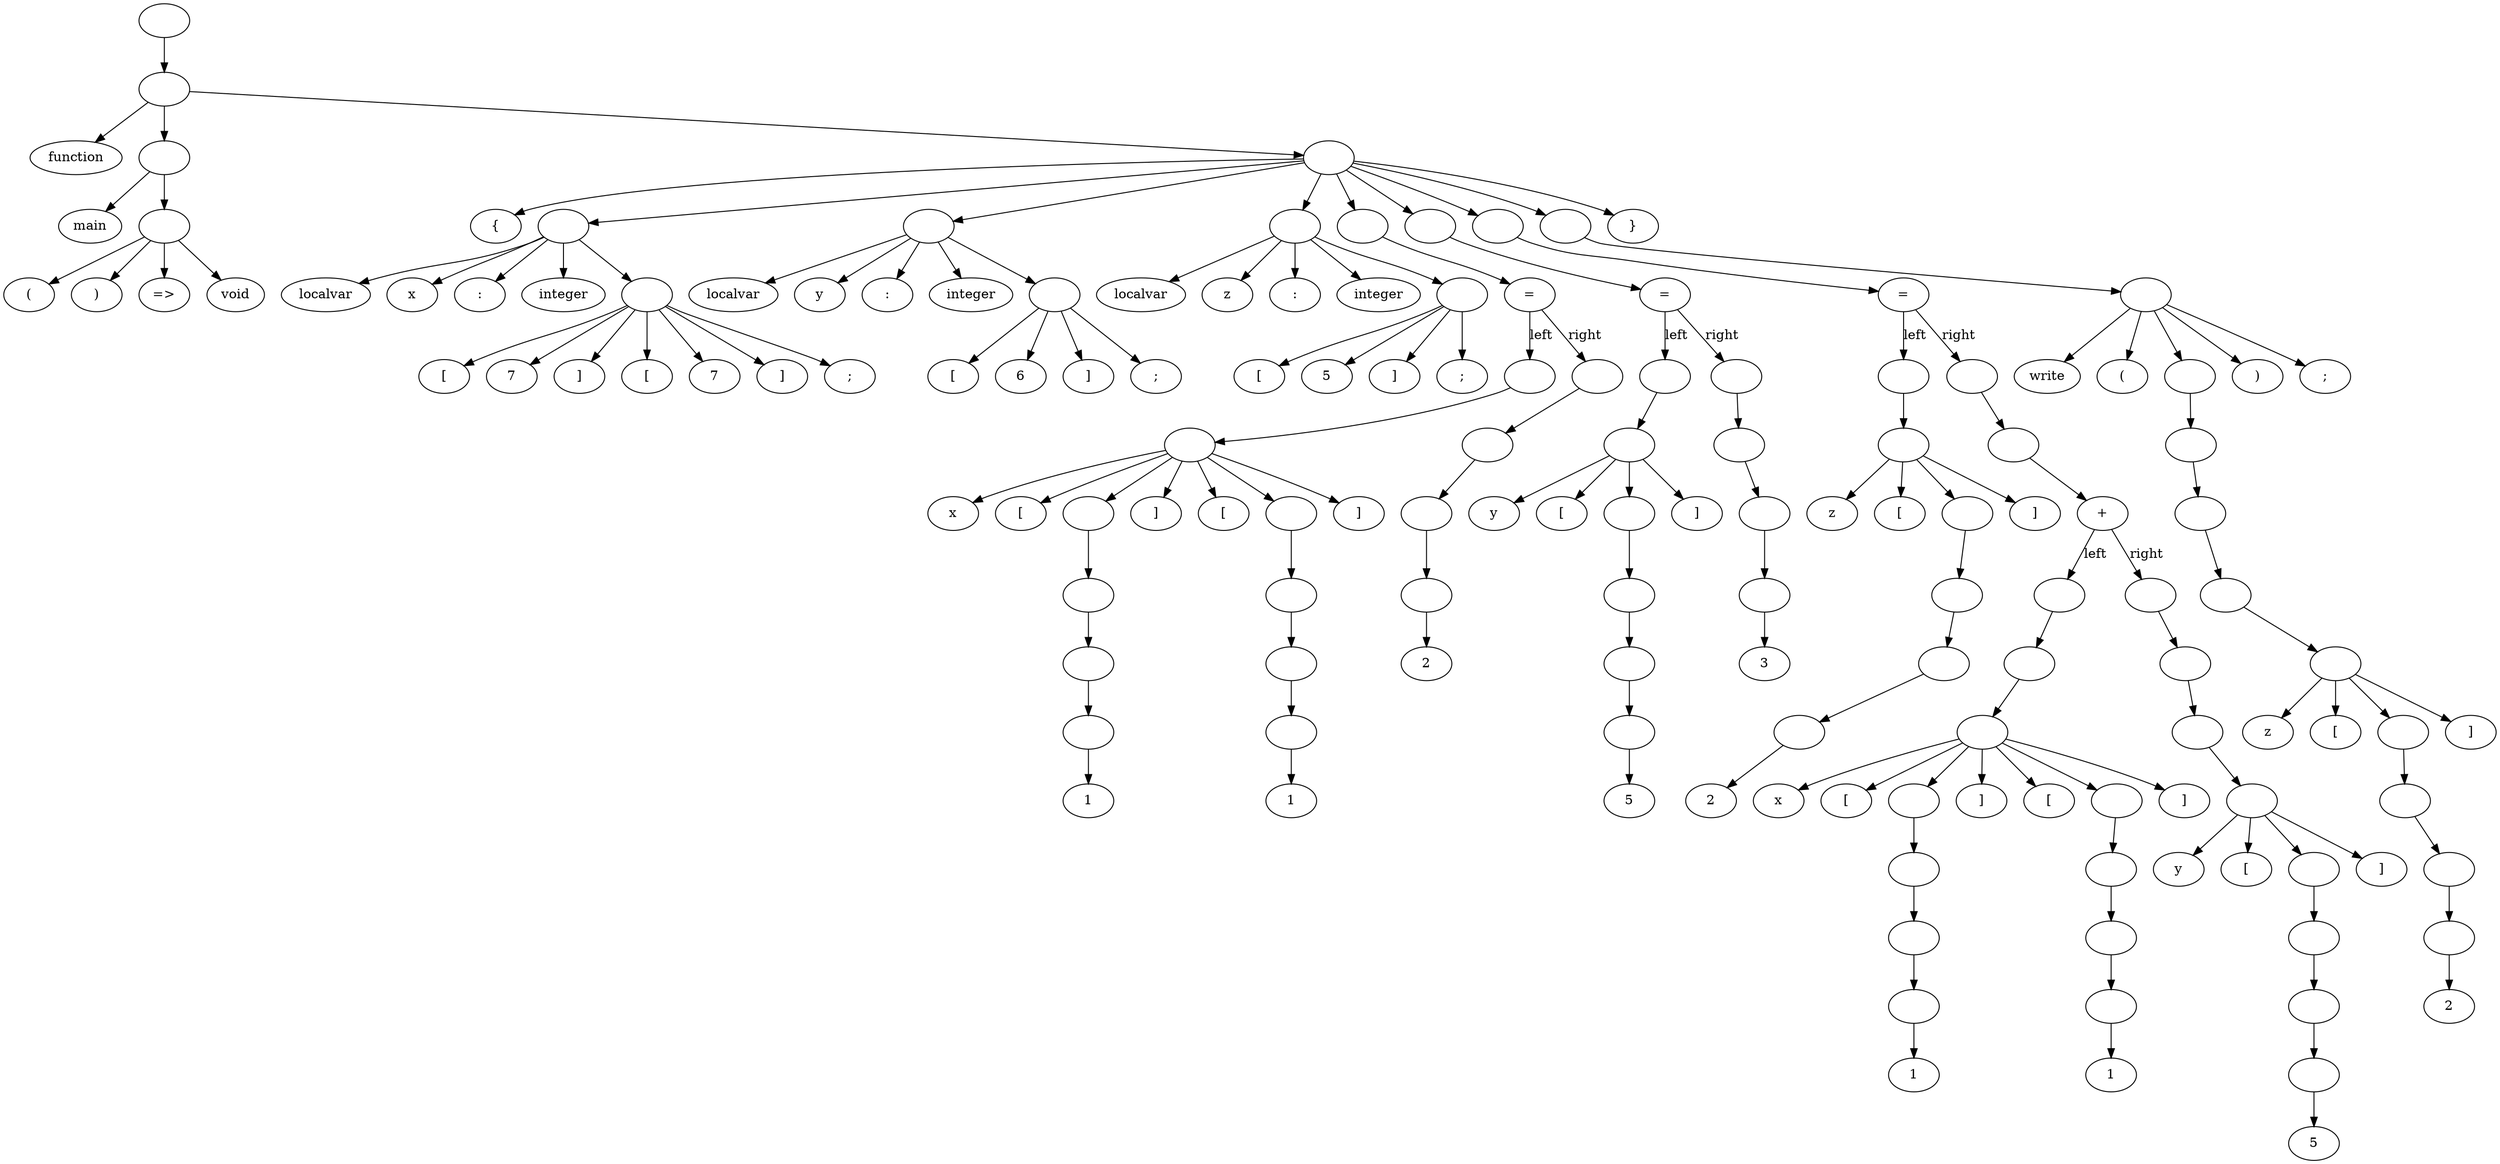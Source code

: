 digraph AST {
node55530882 [label=""]
node55530882 -> node30015890
node30015890 [label=""]
node30015890 -> node1707556
node1707556 [label="function"]
node30015890 -> node15368010
node15368010 [label=""]
node15368010 -> node4094363
node4094363 [label="main"]
node15368010 -> node36849274
node36849274 [label=""]
node36849274 -> node63208015
node63208015 [label="("]
node36849274 -> node32001227
node32001227 [label=")"]
node36849274 -> node19575591
node19575591 [label="=>"]
node36849274 -> node41962596
node41962596 [label="void"]
node30015890 -> node42119052
node42119052 [label=""]
node42119052 -> node43527150
node43527150 [label="{"]
node42119052 -> node56200037
node56200037 [label=""]
node56200037 -> node36038289
node36038289 [label="localvar"]
node56200037 -> node55909147
node55909147 [label="x"]
node56200037 -> node33420276
node33420276 [label=":"]
node56200037 -> node32347029
node32347029 [label="integer"]
node56200037 -> node22687807
node22687807 [label=""]
node22687807 -> node2863675
node2863675 [label="["]
node22687807 -> node25773083
node25773083 [label="7"]
node22687807 -> node30631159
node30631159 [label="]"]
node22687807 -> node7244975
node7244975 [label="["]
node22687807 -> node65204782
node65204782 [label="7"]
node22687807 -> node49972132
node49972132 [label="]"]
node22687807 -> node47096010
node47096010 [label=";"]
node42119052 -> node21210914
node21210914 [label=""]
node21210914 -> node56680499
node56680499 [label="localvar"]
node21210914 -> node40362448
node40362448 [label="y"]
node21210914 -> node27717712
node27717712 [label=":"]
node21210914 -> node48132822
node48132822 [label="integer"]
node21210914 -> node30542218
node30542218 [label=""]
node30542218 -> node6444509
node6444509 [label="["]
node30542218 -> node58000584
node58000584 [label="6"]
node30542218 -> node52243212
node52243212 [label="]"]
node30542218 -> node426867
node426867 [label=";"]
node42119052 -> node3841804
node3841804 [label=""]
node3841804 -> node34576242
node34576242 [label="localvar"]
node3841804 -> node42750725
node42750725 [label="z"]
node3841804 -> node49212206
node49212206 [label=":"]
node3841804 -> node40256670
node40256670 [label="integer"]
node3841804 -> node26765710
node26765710 [label=""]
node26765710 -> node39564799
node39564799 [label="["]
node26765710 -> node20538874
node20538874 [label="5"]
node26765710 -> node50632145
node50632145 [label="]"]
node26765710 -> node53036123
node53036123 [label=";"]
node42119052 -> node7563067
node7563067 [label=""]
node7563067 -> node958745
node958745 [label="="]
node958745 -> node8628710 [label="left"]
node8628710 [label=""]
node8628710 -> node10549531
node10549531 [label=""]
node10549531 -> node27836922
node27836922 [label="x"]
node10549531 -> node49205706
node49205706 [label="["]
node10549531 -> node40198173
node40198173 [label=""]
node40198173 -> node26239245
node26239245 [label=""]
node26239245 -> node34826618
node34826618 [label=""]
node34826618 -> node45004109
node45004109 [label=""]
node45004109 -> node2383799
node2383799 [label="1"]
node10549531 -> node21454193
node21454193 [label="]"]
node10549531 -> node58870012
node58870012 [label="["]
node10549531 -> node60068066
node60068066 [label=""]
node60068066 -> node3741682
node3741682 [label=""]
node3741682 -> node33675143
node33675143 [label=""]
node33675143 -> node34640832
node34640832 [label=""]
node34640832 -> node43332040
node43332040 [label="1"]
node10549531 -> node54444047
node54444047 [label="]"]
node958745 -> node20234383 [label="right"]
node20234383 [label=""]
node20234383 -> node47891719
node47891719 [label=""]
node47891719 -> node28372289
node28372289 [label=""]
node28372289 -> node54024015
node54024015 [label=""]
node54024015 -> node16454088
node16454088 [label="2"]
node42119052 -> node13869071
node13869071 [label=""]
node13869071 -> node57712780
node57712780 [label="="]
node57712780 -> node49652976 [label="left"]
node49652976 [label=""]
node49652976 -> node44223604
node44223604 [label=""]
node44223604 -> node62468121
node62468121 [label="y"]
node44223604 -> node25342185
node25342185 [label="["]
node44223604 -> node26753075
node26753075 [label=""]
node26753075 -> node39451090
node39451090 [label=""]
node39451090 -> node19515494
node19515494 [label=""]
node19515494 -> node41421720
node41421720 [label=""]
node41421720 -> node37251161
node37251161 [label="5"]
node44223604 -> node66824994
node66824994 [label="]"]
node57712780 -> node64554036 [label="right"]
node64554036 [label=""]
node64554036 -> node44115416
node44115416 [label=""]
node44115416 -> node61494432
node61494432 [label=""]
node61494432 -> node16578980
node16578980 [label=""]
node16578980 -> node14993092
node14993092 [label="3"]
node42119052 -> node720107
node720107 [label=""]
node720107 -> node6480969
node6480969 [label="="]
node6480969 -> node58328727 [label="left"]
node58328727 [label=""]
node58328727 -> node55196503
node55196503 [label=""]
node55196503 -> node27006480
node27006480 [label="z"]
node55196503 -> node41731733
node41731733 [label="["]
node55196503 -> node40041277
node40041277 [label=""]
node40041277 -> node24827179
node24827179 [label=""]
node24827179 -> node22118023
node22118023 [label=""]
node22118023 -> node64844482
node64844482 [label=""]
node64844482 -> node46729429
node46729429 [label="2"]
node55196503 -> node17911681
node17911681 [label="]"]
node6480969 -> node26987408 [label="right"]
node26987408 [label=""]
node26987408 -> node41560081
node41560081 [label=""]
node41560081 -> node38496415
node38496415 [label="+"]
node38496415 -> node10923418 [label="left"]
node10923418 [label=""]
node10923418 -> node31201899
node31201899 [label=""]
node31201899 -> node12381635
node12381635 [label=""]
node12381635 -> node44325851
node44325851 [label="x"]
node12381635 -> node63388340
node63388340 [label="["]
node12381635 -> node33624151
node33624151 [label=""]
node33624151 -> node34181910
node34181910 [label=""]
node34181910 -> node39201736
node39201736 [label=""]
node39201736 -> node17271312
node17271312 [label=""]
node17271312 -> node21224086
node21224086 [label="1"]
node12381635 -> node56799051
node56799051 [label="]"]
node12381635 -> node41429416
node41429416 [label="["]
node12381635 -> node37320431
node37320431 [label=""]
node37320431 -> node339559
node339559 [label=""]
node339559 -> node3056034
node3056034 [label=""]
node3056034 -> node27504314
node27504314 [label=""]
node27504314 -> node46212239
node46212239 [label="1"]
node12381635 -> node13256970
node13256970 [label="]"]
node38496415 -> node52203868 [label="right"]
node52203868 [label=""]
node52203868 -> node72766
node72766 [label=""]
node72766 -> node654897
node654897 [label=""]
node654897 -> node5894079
node5894079 [label=""]
node5894079 -> node53046711
node53046711 [label="y"]
node5894079 -> node7658356
node7658356 [label="["]
node5894079 -> node1816341
node1816341 [label=""]
node1816341 -> node16347077
node16347077 [label=""]
node16347077 -> node12905972
node12905972 [label=""]
node12905972 -> node49044892
node49044892 [label=""]
node49044892 -> node38750844
node38750844 [label="5"]
node5894079 -> node13213278
node13213278 [label="]"]
node42119052 -> node51810644
node51810644 [label=""]
node51810644 -> node63642613
node63642613 [label=""]
node63642613 -> node35912612
node35912612 [label="write"]
node63642613 -> node54778057
node54778057 [label="("]
node63642613 -> node23240469
node23240469 [label=""]
node23240469 -> node7837633
node7837633 [label=""]
node7837633 -> node3429838
node3429838 [label=""]
node3429838 -> node30868550
node30868550 [label=""]
node30868550 -> node9381496
node9381496 [label=""]
node9381496 -> node17324607
node17324607 [label="z"]
node9381496 -> node21703739
node21703739 [label="["]
node9381496 -> node61115925
node61115925 [label=""]
node61115925 -> node13172414
node13172414 [label=""]
node13172414 -> node51442863
node51442863 [label=""]
node51442863 -> node60332585
node60332585 [label=""]
node60332585 -> node6122357
node6122357 [label="2"]
node9381496 -> node55101221
node55101221 [label="]"]
node63642613 -> node26148945
node26148945 [label=")"]
node63642613 -> node34013913
node34013913 [label=";"]
node42119052 -> node37689768
node37689768 [label="}"]
}

